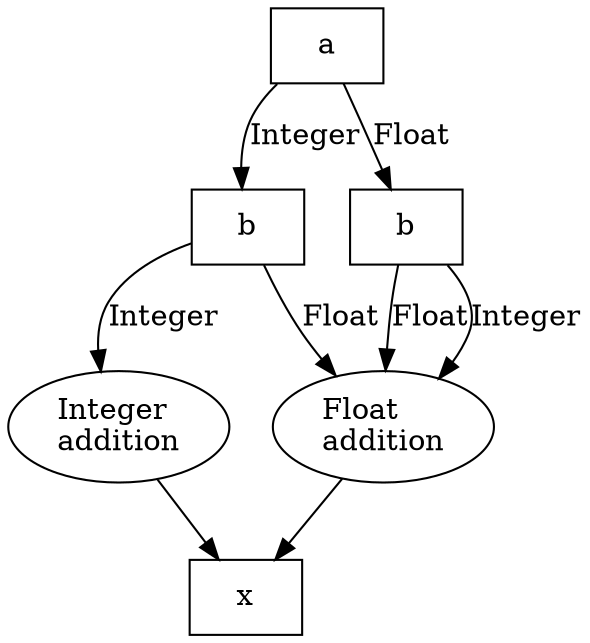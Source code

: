 digraph G {
    a -> b_int [label="Integer"];
    a -> b_float [label="Float"];

    a [label="a", shape=box];
    b_int [label="b", shape=box];
    b_float [label="b", shape=box];

    b_int -> int [label="Integer"];
    b_int -> float [label="Float"];

    b_float -> float [label="Float"];
    b_float -> float [label="Integer"];

    int [label="Integer\laddition"];
    float [label="Float\laddition"];

    int -> x;
    float -> x;
    x [label="x", shape=box];
}
